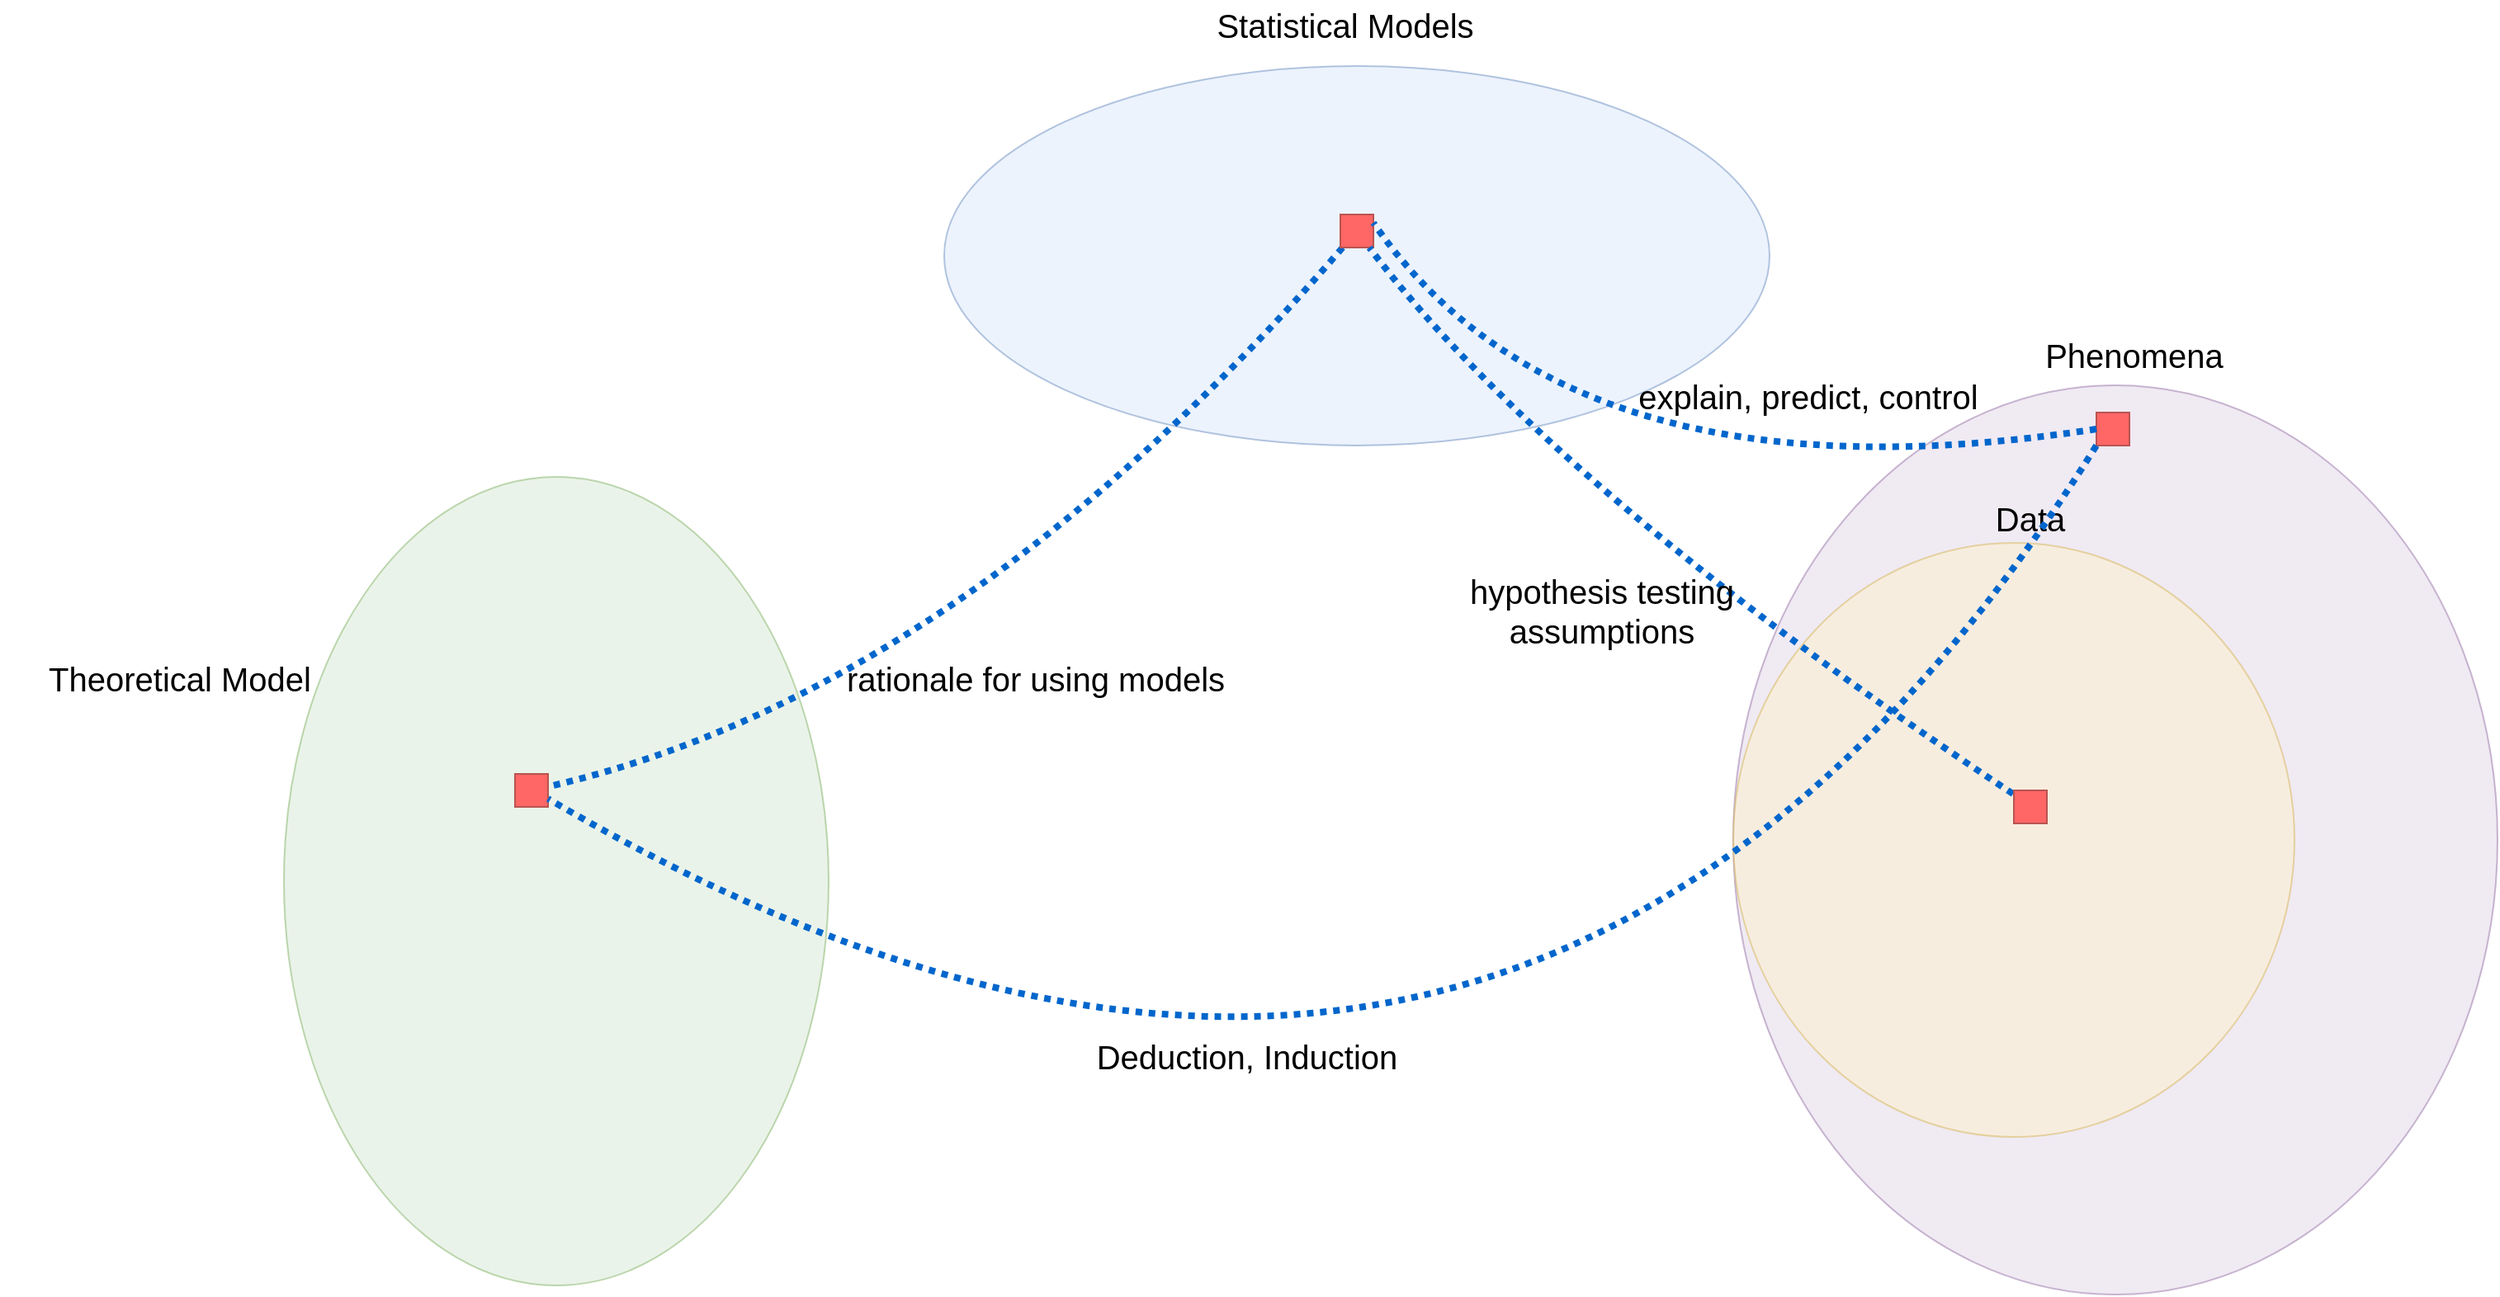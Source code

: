 <mxfile version="26.1.1">
  <diagram name="Page-1" id="5987fedf-629e-85c4-6858-42fee31821dd">
    <mxGraphModel dx="2874" dy="1174" grid="1" gridSize="10" guides="1" tooltips="1" connect="1" arrows="1" fold="1" page="1" pageScale="1.5" pageWidth="1169" pageHeight="826" background="none" math="0" shadow="0">
      <root>
        <mxCell id="0" style=";html=1;" />
        <mxCell id="1" style=";html=1;" parent="0" />
        <mxCell id="V4hwZs3XFtonxz8SQ5bA-3" value="" style="ellipse;whiteSpace=wrap;html=1;rounded=0;shadow=0;strokeWidth=1;fillColor=#e1d5e7;fontSize=24;align=right;strokeColor=#9673a6;opacity=50;" vertex="1" parent="1">
          <mxGeometry x="1090" y="383.5" width="463" height="551" as="geometry" />
        </mxCell>
        <mxCell id="2a5a01dd2e413fbf-1" value="" style="ellipse;whiteSpace=wrap;html=1;rounded=0;shadow=0;strokeWidth=1;fillColor=#dae8fc;fontSize=24;align=right;strokeColor=#6c8ebf;opacity=50;" parent="1" vertex="1">
          <mxGeometry x="612" y="190" width="500" height="230" as="geometry" />
        </mxCell>
        <mxCell id="2a5a01dd2e413fbf-2" value="" style="ellipse;whiteSpace=wrap;html=1;rounded=0;shadow=0;strokeWidth=1;fillColor=#d5e8d4;fontSize=24;align=right;strokeColor=#82b366;opacity=50;" parent="1" vertex="1">
          <mxGeometry x="212" y="439" width="330" height="490" as="geometry" />
        </mxCell>
        <mxCell id="2a5a01dd2e413fbf-9" value="" style="ellipse;whiteSpace=wrap;html=1;rounded=0;shadow=0;strokeWidth=1;fillColor=#fff2cc;fontSize=24;align=right;strokeColor=#d6b656;opacity=50;" parent="1" vertex="1">
          <mxGeometry x="1090" y="479" width="340" height="360" as="geometry" />
        </mxCell>
        <mxCell id="2a5a01dd2e413fbf-43" style="edgeStyle=none;curved=1;html=1;endArrow=none;endFill=0;strokeColor=#0066CC;strokeWidth=4;fontSize=24;dashed=1;dashPattern=1 1;" parent="1" source="2a5a01dd2e413fbf-11" target="2a5a01dd2e413fbf-13" edge="1">
          <mxGeometry relative="1" as="geometry">
            <Array as="points">
              <mxPoint x="620" y="570" />
            </Array>
          </mxGeometry>
        </mxCell>
        <mxCell id="2a5a01dd2e413fbf-11" value="" style="whiteSpace=wrap;html=1;rounded=0;shadow=0;strokeWidth=1;fillColor=#FF6666;fontSize=24;align=right;strokeColor=#b85450;" parent="1" vertex="1">
          <mxGeometry x="852" y="280" width="20" height="20" as="geometry" />
        </mxCell>
        <mxCell id="2a5a01dd2e413fbf-13" value="" style="whiteSpace=wrap;html=1;rounded=0;shadow=0;strokeWidth=1;fillColor=#FF6666;fontSize=24;align=right;strokeColor=#b85450;" parent="1" vertex="1">
          <mxGeometry x="352" y="619" width="20" height="20" as="geometry" />
        </mxCell>
        <mxCell id="2a5a01dd2e413fbf-42" style="edgeStyle=none;curved=1;html=1;endArrow=none;endFill=0;strokeColor=#0066CC;strokeWidth=4;fontSize=24;dashed=1;dashPattern=1 1;exitX=0.65;exitY=0.55;exitDx=0;exitDy=0;exitPerimeter=0;" parent="1" source="2a5a01dd2e413fbf-26" target="2a5a01dd2e413fbf-11" edge="1">
          <mxGeometry relative="1" as="geometry">
            <mxPoint x="862" y="569" as="targetPoint" />
            <Array as="points">
              <mxPoint x="982" y="449" />
            </Array>
            <mxPoint x="1332" y="580" as="sourcePoint" />
          </mxGeometry>
        </mxCell>
        <mxCell id="2a5a01dd2e413fbf-26" value="" style="whiteSpace=wrap;html=1;rounded=0;shadow=0;strokeWidth=1;fillColor=#FF6666;fontSize=24;align=right;strokeColor=#b85450;" parent="1" vertex="1">
          <mxGeometry x="1260" y="629" width="20" height="20" as="geometry" />
        </mxCell>
        <mxCell id="2a5a01dd2e413fbf-47" value="Statistical Models" style="text;html=1;strokeColor=none;fillColor=none;align=center;verticalAlign=middle;whiteSpace=wrap;rounded=0;shadow=0;fontSize=20;" parent="1" vertex="1">
          <mxGeometry x="750" y="150" width="210" height="30" as="geometry" />
        </mxCell>
        <mxCell id="2a5a01dd2e413fbf-48" value="Theoretical Model" style="text;html=1;strokeColor=none;fillColor=none;align=center;verticalAlign=middle;whiteSpace=wrap;rounded=0;shadow=0;fontSize=20;" parent="1" vertex="1">
          <mxGeometry x="40" y="550" width="218" height="21" as="geometry" />
        </mxCell>
        <mxCell id="2a5a01dd2e413fbf-55" value="Data" style="text;html=1;strokeColor=none;fillColor=none;align=center;verticalAlign=middle;whiteSpace=wrap;rounded=0;shadow=0;fontSize=20;" parent="1" vertex="1">
          <mxGeometry x="1230" y="449" width="80" height="30" as="geometry" />
        </mxCell>
        <mxCell id="V4hwZs3XFtonxz8SQ5bA-4" value="Phenomena" style="text;html=1;strokeColor=none;fillColor=none;align=center;verticalAlign=middle;whiteSpace=wrap;rounded=0;shadow=0;fontSize=20;" vertex="1" parent="1">
          <mxGeometry x="1293" y="350" width="80" height="30" as="geometry" />
        </mxCell>
        <mxCell id="V4hwZs3XFtonxz8SQ5bA-5" value="hypothesis testing&lt;div&gt;assumptions&lt;/div&gt;" style="text;html=1;align=center;verticalAlign=middle;resizable=0;points=[];autosize=1;strokeColor=none;fillColor=none;fontSize=20;" vertex="1" parent="1">
          <mxGeometry x="920" y="490" width="180" height="60" as="geometry" />
        </mxCell>
        <mxCell id="V4hwZs3XFtonxz8SQ5bA-6" value="rationale for using models" style="text;html=1;align=center;verticalAlign=middle;resizable=0;points=[];autosize=1;strokeColor=none;fillColor=none;fontSize=20;" vertex="1" parent="1">
          <mxGeometry x="542" y="540.5" width="250" height="40" as="geometry" />
        </mxCell>
        <mxCell id="V4hwZs3XFtonxz8SQ5bA-7" value="" style="whiteSpace=wrap;html=1;rounded=0;shadow=0;strokeWidth=1;fillColor=#FF6666;fontSize=24;align=right;strokeColor=#b85450;" vertex="1" parent="1">
          <mxGeometry x="1310" y="400" width="20" height="20" as="geometry" />
        </mxCell>
        <mxCell id="V4hwZs3XFtonxz8SQ5bA-8" style="edgeStyle=none;curved=1;html=1;endArrow=none;endFill=0;strokeColor=#0066CC;strokeWidth=4;fontSize=24;dashed=1;dashPattern=1 1;exitX=0;exitY=0.5;exitDx=0;exitDy=0;entryX=1;entryY=0.25;entryDx=0;entryDy=0;" edge="1" parent="1" source="V4hwZs3XFtonxz8SQ5bA-7" target="2a5a01dd2e413fbf-11">
          <mxGeometry relative="1" as="geometry">
            <mxPoint x="880" y="310" as="targetPoint" />
            <Array as="points">
              <mxPoint x="992" y="459" />
            </Array>
            <mxPoint x="1283" y="650" as="sourcePoint" />
          </mxGeometry>
        </mxCell>
        <mxCell id="V4hwZs3XFtonxz8SQ5bA-9" value="explain, predict, control" style="text;html=1;align=center;verticalAlign=middle;resizable=0;points=[];autosize=1;strokeColor=none;fillColor=none;fontSize=20;" vertex="1" parent="1">
          <mxGeometry x="1020" y="370" width="230" height="40" as="geometry" />
        </mxCell>
        <mxCell id="V4hwZs3XFtonxz8SQ5bA-11" style="edgeStyle=none;curved=1;html=1;endArrow=none;endFill=0;strokeColor=#0066CC;strokeWidth=4;fontSize=24;dashed=1;dashPattern=1 1;exitX=0;exitY=1;exitDx=0;exitDy=0;entryX=1;entryY=0.75;entryDx=0;entryDy=0;" edge="1" parent="1" source="V4hwZs3XFtonxz8SQ5bA-7" target="2a5a01dd2e413fbf-13">
          <mxGeometry relative="1" as="geometry">
            <Array as="points">
              <mxPoint x="960" y="980" />
            </Array>
            <mxPoint x="863" y="310" as="sourcePoint" />
            <mxPoint x="382" y="637" as="targetPoint" />
          </mxGeometry>
        </mxCell>
        <mxCell id="V4hwZs3XFtonxz8SQ5bA-12" value="Deduction, Induction" style="text;html=1;align=center;verticalAlign=middle;resizable=0;points=[];autosize=1;strokeColor=none;fillColor=none;fontSize=20;" vertex="1" parent="1">
          <mxGeometry x="690" y="770" width="210" height="40" as="geometry" />
        </mxCell>
      </root>
    </mxGraphModel>
  </diagram>
</mxfile>
